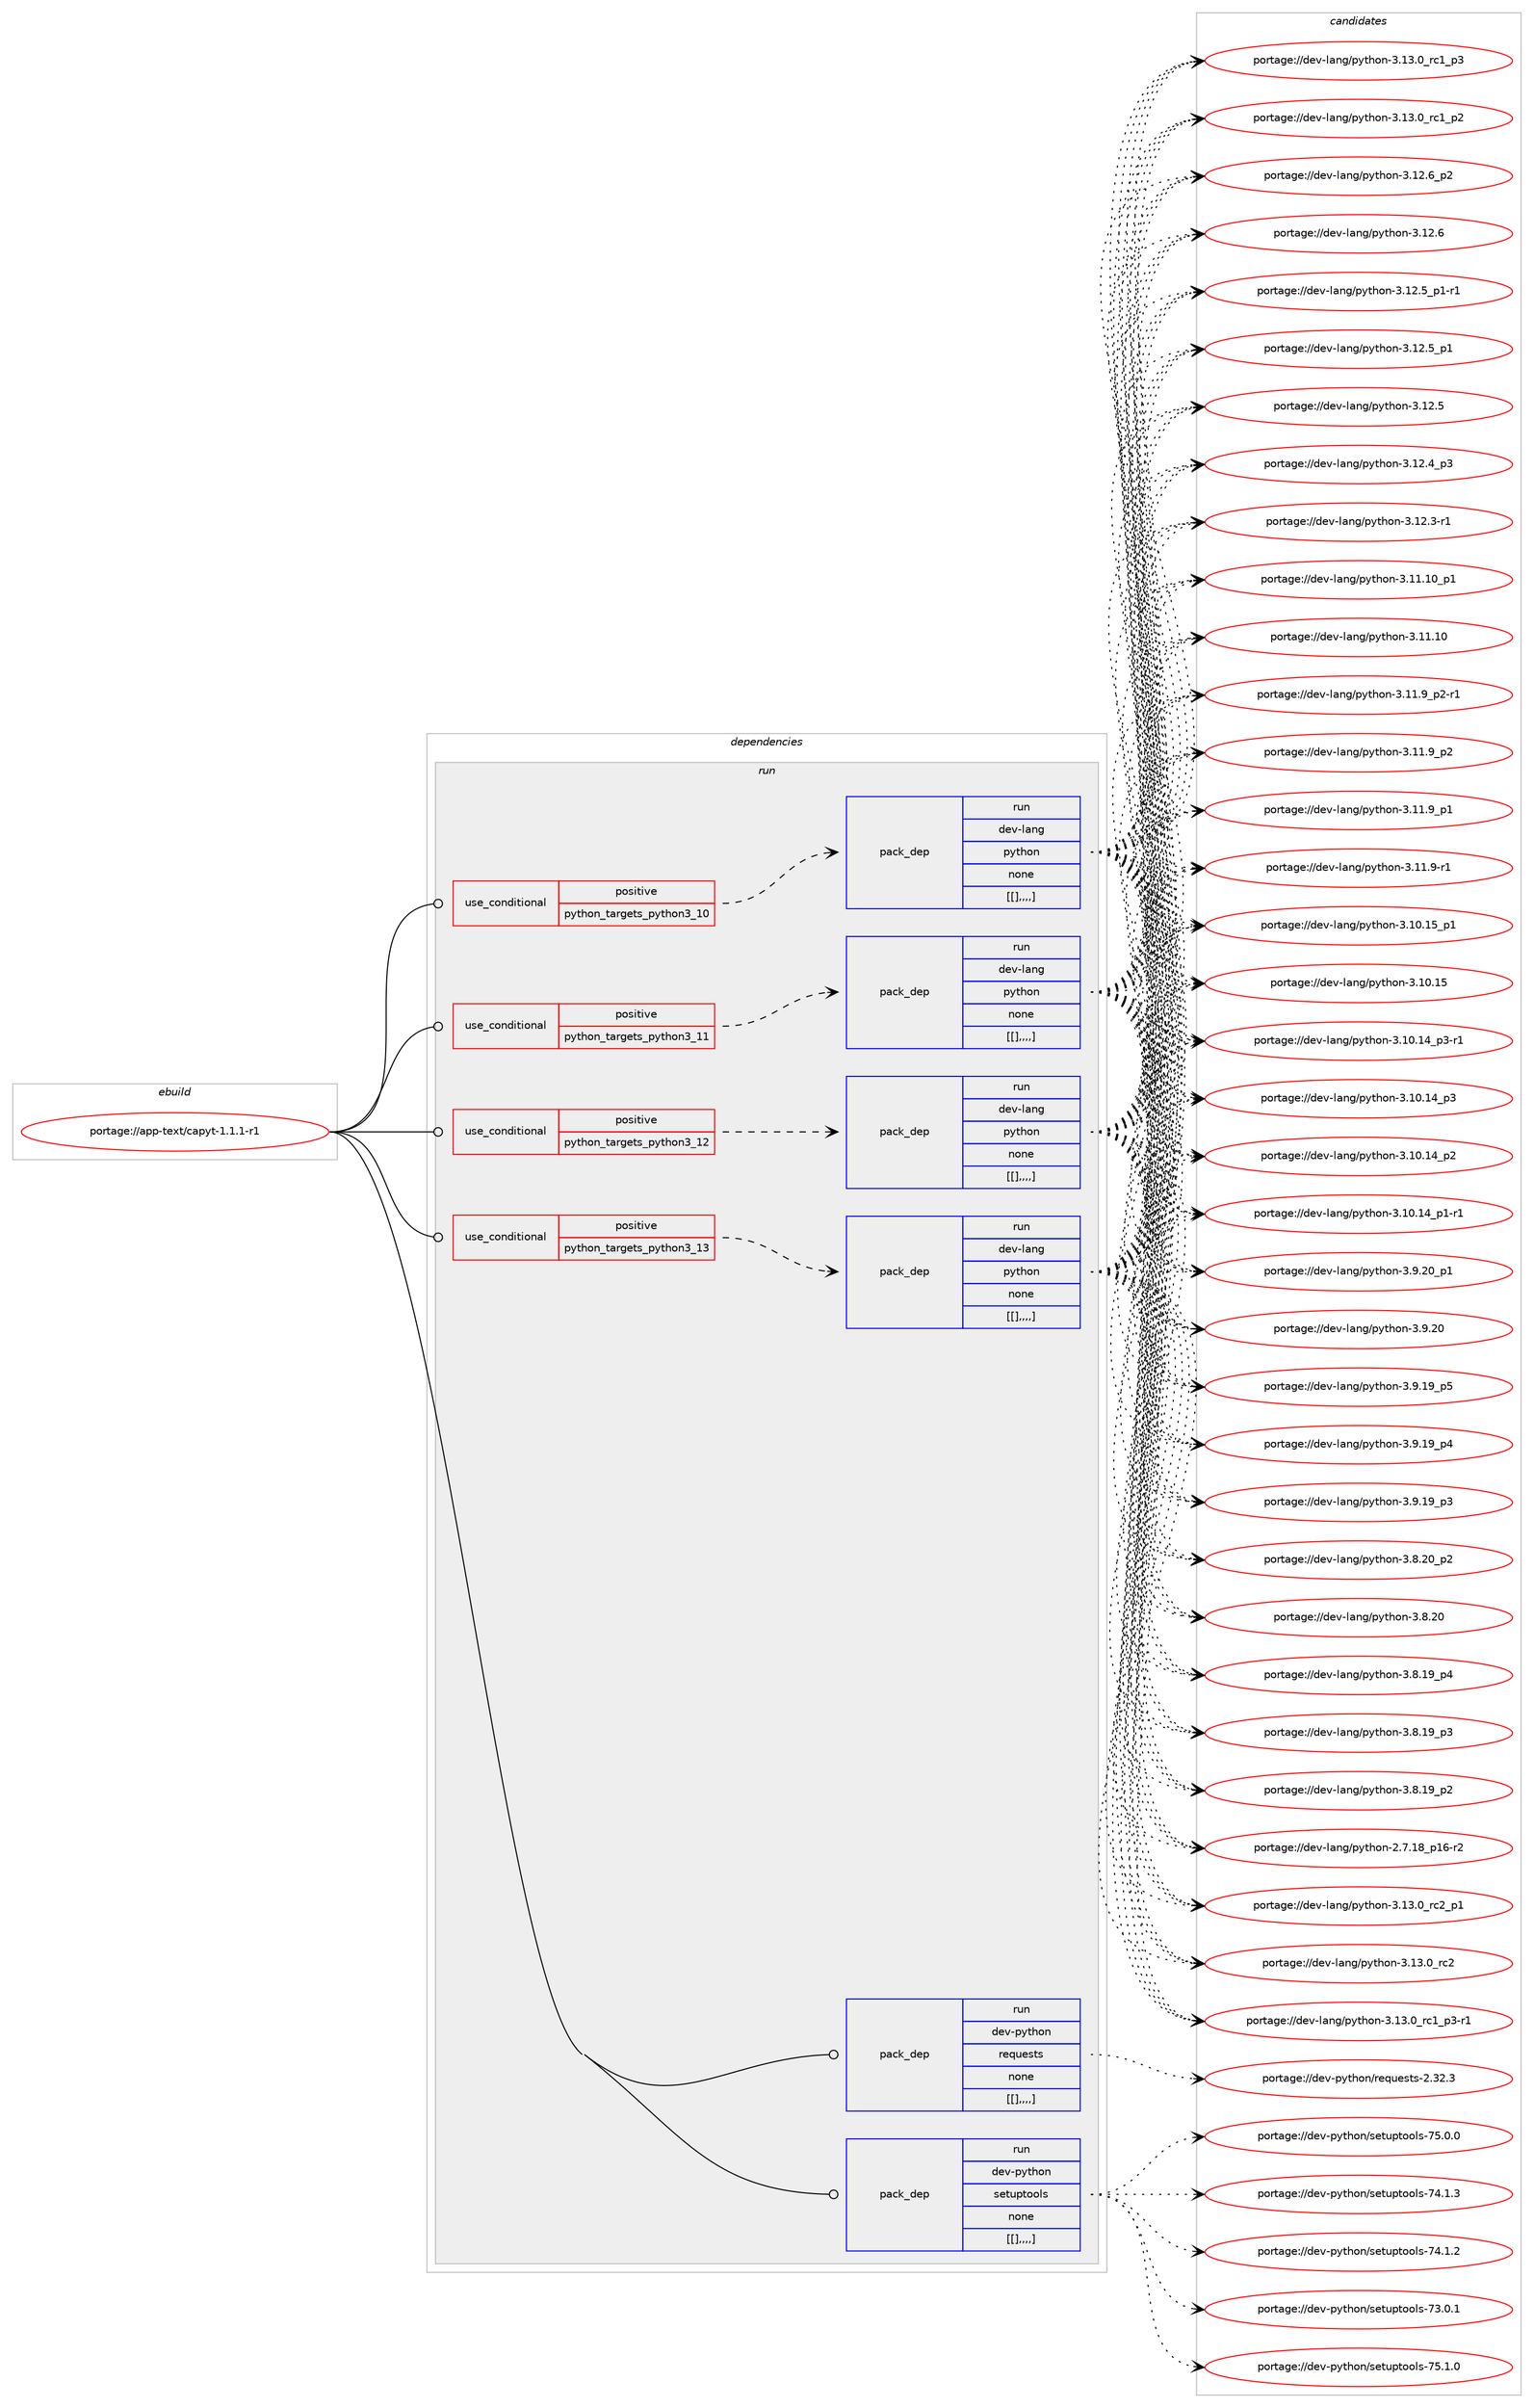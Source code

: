 digraph prolog {

# *************
# Graph options
# *************

newrank=true;
concentrate=true;
compound=true;
graph [rankdir=LR,fontname=Helvetica,fontsize=10,ranksep=1.5];#, ranksep=2.5, nodesep=0.2];
edge  [arrowhead=vee];
node  [fontname=Helvetica,fontsize=10];

# **********
# The ebuild
# **********

subgraph cluster_leftcol {
color=gray;
label=<<i>ebuild</i>>;
id [label="portage://app-text/capyt-1.1.1-r1", color=red, width=4, href="../app-text/capyt-1.1.1-r1.svg"];
}

# ****************
# The dependencies
# ****************

subgraph cluster_midcol {
color=gray;
label=<<i>dependencies</i>>;
subgraph cluster_compile {
fillcolor="#eeeeee";
style=filled;
label=<<i>compile</i>>;
}
subgraph cluster_compileandrun {
fillcolor="#eeeeee";
style=filled;
label=<<i>compile and run</i>>;
}
subgraph cluster_run {
fillcolor="#eeeeee";
style=filled;
label=<<i>run</i>>;
subgraph cond15060 {
dependency53798 [label=<<TABLE BORDER="0" CELLBORDER="1" CELLSPACING="0" CELLPADDING="4"><TR><TD ROWSPAN="3" CELLPADDING="10">use_conditional</TD></TR><TR><TD>positive</TD></TR><TR><TD>python_targets_python3_10</TD></TR></TABLE>>, shape=none, color=red];
subgraph pack38254 {
dependency53799 [label=<<TABLE BORDER="0" CELLBORDER="1" CELLSPACING="0" CELLPADDING="4" WIDTH="220"><TR><TD ROWSPAN="6" CELLPADDING="30">pack_dep</TD></TR><TR><TD WIDTH="110">run</TD></TR><TR><TD>dev-lang</TD></TR><TR><TD>python</TD></TR><TR><TD>none</TD></TR><TR><TD>[[],,,,]</TD></TR></TABLE>>, shape=none, color=blue];
}
dependency53798:e -> dependency53799:w [weight=20,style="dashed",arrowhead="vee"];
}
id:e -> dependency53798:w [weight=20,style="solid",arrowhead="odot"];
subgraph cond15061 {
dependency53800 [label=<<TABLE BORDER="0" CELLBORDER="1" CELLSPACING="0" CELLPADDING="4"><TR><TD ROWSPAN="3" CELLPADDING="10">use_conditional</TD></TR><TR><TD>positive</TD></TR><TR><TD>python_targets_python3_11</TD></TR></TABLE>>, shape=none, color=red];
subgraph pack38255 {
dependency53801 [label=<<TABLE BORDER="0" CELLBORDER="1" CELLSPACING="0" CELLPADDING="4" WIDTH="220"><TR><TD ROWSPAN="6" CELLPADDING="30">pack_dep</TD></TR><TR><TD WIDTH="110">run</TD></TR><TR><TD>dev-lang</TD></TR><TR><TD>python</TD></TR><TR><TD>none</TD></TR><TR><TD>[[],,,,]</TD></TR></TABLE>>, shape=none, color=blue];
}
dependency53800:e -> dependency53801:w [weight=20,style="dashed",arrowhead="vee"];
}
id:e -> dependency53800:w [weight=20,style="solid",arrowhead="odot"];
subgraph cond15062 {
dependency53802 [label=<<TABLE BORDER="0" CELLBORDER="1" CELLSPACING="0" CELLPADDING="4"><TR><TD ROWSPAN="3" CELLPADDING="10">use_conditional</TD></TR><TR><TD>positive</TD></TR><TR><TD>python_targets_python3_12</TD></TR></TABLE>>, shape=none, color=red];
subgraph pack38256 {
dependency53803 [label=<<TABLE BORDER="0" CELLBORDER="1" CELLSPACING="0" CELLPADDING="4" WIDTH="220"><TR><TD ROWSPAN="6" CELLPADDING="30">pack_dep</TD></TR><TR><TD WIDTH="110">run</TD></TR><TR><TD>dev-lang</TD></TR><TR><TD>python</TD></TR><TR><TD>none</TD></TR><TR><TD>[[],,,,]</TD></TR></TABLE>>, shape=none, color=blue];
}
dependency53802:e -> dependency53803:w [weight=20,style="dashed",arrowhead="vee"];
}
id:e -> dependency53802:w [weight=20,style="solid",arrowhead="odot"];
subgraph cond15063 {
dependency53804 [label=<<TABLE BORDER="0" CELLBORDER="1" CELLSPACING="0" CELLPADDING="4"><TR><TD ROWSPAN="3" CELLPADDING="10">use_conditional</TD></TR><TR><TD>positive</TD></TR><TR><TD>python_targets_python3_13</TD></TR></TABLE>>, shape=none, color=red];
subgraph pack38257 {
dependency53805 [label=<<TABLE BORDER="0" CELLBORDER="1" CELLSPACING="0" CELLPADDING="4" WIDTH="220"><TR><TD ROWSPAN="6" CELLPADDING="30">pack_dep</TD></TR><TR><TD WIDTH="110">run</TD></TR><TR><TD>dev-lang</TD></TR><TR><TD>python</TD></TR><TR><TD>none</TD></TR><TR><TD>[[],,,,]</TD></TR></TABLE>>, shape=none, color=blue];
}
dependency53804:e -> dependency53805:w [weight=20,style="dashed",arrowhead="vee"];
}
id:e -> dependency53804:w [weight=20,style="solid",arrowhead="odot"];
subgraph pack38258 {
dependency53806 [label=<<TABLE BORDER="0" CELLBORDER="1" CELLSPACING="0" CELLPADDING="4" WIDTH="220"><TR><TD ROWSPAN="6" CELLPADDING="30">pack_dep</TD></TR><TR><TD WIDTH="110">run</TD></TR><TR><TD>dev-python</TD></TR><TR><TD>requests</TD></TR><TR><TD>none</TD></TR><TR><TD>[[],,,,]</TD></TR></TABLE>>, shape=none, color=blue];
}
id:e -> dependency53806:w [weight=20,style="solid",arrowhead="odot"];
subgraph pack38259 {
dependency53807 [label=<<TABLE BORDER="0" CELLBORDER="1" CELLSPACING="0" CELLPADDING="4" WIDTH="220"><TR><TD ROWSPAN="6" CELLPADDING="30">pack_dep</TD></TR><TR><TD WIDTH="110">run</TD></TR><TR><TD>dev-python</TD></TR><TR><TD>setuptools</TD></TR><TR><TD>none</TD></TR><TR><TD>[[],,,,]</TD></TR></TABLE>>, shape=none, color=blue];
}
id:e -> dependency53807:w [weight=20,style="solid",arrowhead="odot"];
}
}

# **************
# The candidates
# **************

subgraph cluster_choices {
rank=same;
color=gray;
label=<<i>candidates</i>>;

subgraph choice38254 {
color=black;
nodesep=1;
choice100101118451089711010347112121116104111110455146495146489511499509511249 [label="portage://dev-lang/python-3.13.0_rc2_p1", color=red, width=4,href="../dev-lang/python-3.13.0_rc2_p1.svg"];
choice10010111845108971101034711212111610411111045514649514648951149950 [label="portage://dev-lang/python-3.13.0_rc2", color=red, width=4,href="../dev-lang/python-3.13.0_rc2.svg"];
choice1001011184510897110103471121211161041111104551464951464895114994995112514511449 [label="portage://dev-lang/python-3.13.0_rc1_p3-r1", color=red, width=4,href="../dev-lang/python-3.13.0_rc1_p3-r1.svg"];
choice100101118451089711010347112121116104111110455146495146489511499499511251 [label="portage://dev-lang/python-3.13.0_rc1_p3", color=red, width=4,href="../dev-lang/python-3.13.0_rc1_p3.svg"];
choice100101118451089711010347112121116104111110455146495146489511499499511250 [label="portage://dev-lang/python-3.13.0_rc1_p2", color=red, width=4,href="../dev-lang/python-3.13.0_rc1_p2.svg"];
choice100101118451089711010347112121116104111110455146495046549511250 [label="portage://dev-lang/python-3.12.6_p2", color=red, width=4,href="../dev-lang/python-3.12.6_p2.svg"];
choice10010111845108971101034711212111610411111045514649504654 [label="portage://dev-lang/python-3.12.6", color=red, width=4,href="../dev-lang/python-3.12.6.svg"];
choice1001011184510897110103471121211161041111104551464950465395112494511449 [label="portage://dev-lang/python-3.12.5_p1-r1", color=red, width=4,href="../dev-lang/python-3.12.5_p1-r1.svg"];
choice100101118451089711010347112121116104111110455146495046539511249 [label="portage://dev-lang/python-3.12.5_p1", color=red, width=4,href="../dev-lang/python-3.12.5_p1.svg"];
choice10010111845108971101034711212111610411111045514649504653 [label="portage://dev-lang/python-3.12.5", color=red, width=4,href="../dev-lang/python-3.12.5.svg"];
choice100101118451089711010347112121116104111110455146495046529511251 [label="portage://dev-lang/python-3.12.4_p3", color=red, width=4,href="../dev-lang/python-3.12.4_p3.svg"];
choice100101118451089711010347112121116104111110455146495046514511449 [label="portage://dev-lang/python-3.12.3-r1", color=red, width=4,href="../dev-lang/python-3.12.3-r1.svg"];
choice10010111845108971101034711212111610411111045514649494649489511249 [label="portage://dev-lang/python-3.11.10_p1", color=red, width=4,href="../dev-lang/python-3.11.10_p1.svg"];
choice1001011184510897110103471121211161041111104551464949464948 [label="portage://dev-lang/python-3.11.10", color=red, width=4,href="../dev-lang/python-3.11.10.svg"];
choice1001011184510897110103471121211161041111104551464949465795112504511449 [label="portage://dev-lang/python-3.11.9_p2-r1", color=red, width=4,href="../dev-lang/python-3.11.9_p2-r1.svg"];
choice100101118451089711010347112121116104111110455146494946579511250 [label="portage://dev-lang/python-3.11.9_p2", color=red, width=4,href="../dev-lang/python-3.11.9_p2.svg"];
choice100101118451089711010347112121116104111110455146494946579511249 [label="portage://dev-lang/python-3.11.9_p1", color=red, width=4,href="../dev-lang/python-3.11.9_p1.svg"];
choice100101118451089711010347112121116104111110455146494946574511449 [label="portage://dev-lang/python-3.11.9-r1", color=red, width=4,href="../dev-lang/python-3.11.9-r1.svg"];
choice10010111845108971101034711212111610411111045514649484649539511249 [label="portage://dev-lang/python-3.10.15_p1", color=red, width=4,href="../dev-lang/python-3.10.15_p1.svg"];
choice1001011184510897110103471121211161041111104551464948464953 [label="portage://dev-lang/python-3.10.15", color=red, width=4,href="../dev-lang/python-3.10.15.svg"];
choice100101118451089711010347112121116104111110455146494846495295112514511449 [label="portage://dev-lang/python-3.10.14_p3-r1", color=red, width=4,href="../dev-lang/python-3.10.14_p3-r1.svg"];
choice10010111845108971101034711212111610411111045514649484649529511251 [label="portage://dev-lang/python-3.10.14_p3", color=red, width=4,href="../dev-lang/python-3.10.14_p3.svg"];
choice10010111845108971101034711212111610411111045514649484649529511250 [label="portage://dev-lang/python-3.10.14_p2", color=red, width=4,href="../dev-lang/python-3.10.14_p2.svg"];
choice100101118451089711010347112121116104111110455146494846495295112494511449 [label="portage://dev-lang/python-3.10.14_p1-r1", color=red, width=4,href="../dev-lang/python-3.10.14_p1-r1.svg"];
choice100101118451089711010347112121116104111110455146574650489511249 [label="portage://dev-lang/python-3.9.20_p1", color=red, width=4,href="../dev-lang/python-3.9.20_p1.svg"];
choice10010111845108971101034711212111610411111045514657465048 [label="portage://dev-lang/python-3.9.20", color=red, width=4,href="../dev-lang/python-3.9.20.svg"];
choice100101118451089711010347112121116104111110455146574649579511253 [label="portage://dev-lang/python-3.9.19_p5", color=red, width=4,href="../dev-lang/python-3.9.19_p5.svg"];
choice100101118451089711010347112121116104111110455146574649579511252 [label="portage://dev-lang/python-3.9.19_p4", color=red, width=4,href="../dev-lang/python-3.9.19_p4.svg"];
choice100101118451089711010347112121116104111110455146574649579511251 [label="portage://dev-lang/python-3.9.19_p3", color=red, width=4,href="../dev-lang/python-3.9.19_p3.svg"];
choice100101118451089711010347112121116104111110455146564650489511250 [label="portage://dev-lang/python-3.8.20_p2", color=red, width=4,href="../dev-lang/python-3.8.20_p2.svg"];
choice10010111845108971101034711212111610411111045514656465048 [label="portage://dev-lang/python-3.8.20", color=red, width=4,href="../dev-lang/python-3.8.20.svg"];
choice100101118451089711010347112121116104111110455146564649579511252 [label="portage://dev-lang/python-3.8.19_p4", color=red, width=4,href="../dev-lang/python-3.8.19_p4.svg"];
choice100101118451089711010347112121116104111110455146564649579511251 [label="portage://dev-lang/python-3.8.19_p3", color=red, width=4,href="../dev-lang/python-3.8.19_p3.svg"];
choice100101118451089711010347112121116104111110455146564649579511250 [label="portage://dev-lang/python-3.8.19_p2", color=red, width=4,href="../dev-lang/python-3.8.19_p2.svg"];
choice100101118451089711010347112121116104111110455046554649569511249544511450 [label="portage://dev-lang/python-2.7.18_p16-r2", color=red, width=4,href="../dev-lang/python-2.7.18_p16-r2.svg"];
dependency53799:e -> choice100101118451089711010347112121116104111110455146495146489511499509511249:w [style=dotted,weight="100"];
dependency53799:e -> choice10010111845108971101034711212111610411111045514649514648951149950:w [style=dotted,weight="100"];
dependency53799:e -> choice1001011184510897110103471121211161041111104551464951464895114994995112514511449:w [style=dotted,weight="100"];
dependency53799:e -> choice100101118451089711010347112121116104111110455146495146489511499499511251:w [style=dotted,weight="100"];
dependency53799:e -> choice100101118451089711010347112121116104111110455146495146489511499499511250:w [style=dotted,weight="100"];
dependency53799:e -> choice100101118451089711010347112121116104111110455146495046549511250:w [style=dotted,weight="100"];
dependency53799:e -> choice10010111845108971101034711212111610411111045514649504654:w [style=dotted,weight="100"];
dependency53799:e -> choice1001011184510897110103471121211161041111104551464950465395112494511449:w [style=dotted,weight="100"];
dependency53799:e -> choice100101118451089711010347112121116104111110455146495046539511249:w [style=dotted,weight="100"];
dependency53799:e -> choice10010111845108971101034711212111610411111045514649504653:w [style=dotted,weight="100"];
dependency53799:e -> choice100101118451089711010347112121116104111110455146495046529511251:w [style=dotted,weight="100"];
dependency53799:e -> choice100101118451089711010347112121116104111110455146495046514511449:w [style=dotted,weight="100"];
dependency53799:e -> choice10010111845108971101034711212111610411111045514649494649489511249:w [style=dotted,weight="100"];
dependency53799:e -> choice1001011184510897110103471121211161041111104551464949464948:w [style=dotted,weight="100"];
dependency53799:e -> choice1001011184510897110103471121211161041111104551464949465795112504511449:w [style=dotted,weight="100"];
dependency53799:e -> choice100101118451089711010347112121116104111110455146494946579511250:w [style=dotted,weight="100"];
dependency53799:e -> choice100101118451089711010347112121116104111110455146494946579511249:w [style=dotted,weight="100"];
dependency53799:e -> choice100101118451089711010347112121116104111110455146494946574511449:w [style=dotted,weight="100"];
dependency53799:e -> choice10010111845108971101034711212111610411111045514649484649539511249:w [style=dotted,weight="100"];
dependency53799:e -> choice1001011184510897110103471121211161041111104551464948464953:w [style=dotted,weight="100"];
dependency53799:e -> choice100101118451089711010347112121116104111110455146494846495295112514511449:w [style=dotted,weight="100"];
dependency53799:e -> choice10010111845108971101034711212111610411111045514649484649529511251:w [style=dotted,weight="100"];
dependency53799:e -> choice10010111845108971101034711212111610411111045514649484649529511250:w [style=dotted,weight="100"];
dependency53799:e -> choice100101118451089711010347112121116104111110455146494846495295112494511449:w [style=dotted,weight="100"];
dependency53799:e -> choice100101118451089711010347112121116104111110455146574650489511249:w [style=dotted,weight="100"];
dependency53799:e -> choice10010111845108971101034711212111610411111045514657465048:w [style=dotted,weight="100"];
dependency53799:e -> choice100101118451089711010347112121116104111110455146574649579511253:w [style=dotted,weight="100"];
dependency53799:e -> choice100101118451089711010347112121116104111110455146574649579511252:w [style=dotted,weight="100"];
dependency53799:e -> choice100101118451089711010347112121116104111110455146574649579511251:w [style=dotted,weight="100"];
dependency53799:e -> choice100101118451089711010347112121116104111110455146564650489511250:w [style=dotted,weight="100"];
dependency53799:e -> choice10010111845108971101034711212111610411111045514656465048:w [style=dotted,weight="100"];
dependency53799:e -> choice100101118451089711010347112121116104111110455146564649579511252:w [style=dotted,weight="100"];
dependency53799:e -> choice100101118451089711010347112121116104111110455146564649579511251:w [style=dotted,weight="100"];
dependency53799:e -> choice100101118451089711010347112121116104111110455146564649579511250:w [style=dotted,weight="100"];
dependency53799:e -> choice100101118451089711010347112121116104111110455046554649569511249544511450:w [style=dotted,weight="100"];
}
subgraph choice38255 {
color=black;
nodesep=1;
choice100101118451089711010347112121116104111110455146495146489511499509511249 [label="portage://dev-lang/python-3.13.0_rc2_p1", color=red, width=4,href="../dev-lang/python-3.13.0_rc2_p1.svg"];
choice10010111845108971101034711212111610411111045514649514648951149950 [label="portage://dev-lang/python-3.13.0_rc2", color=red, width=4,href="../dev-lang/python-3.13.0_rc2.svg"];
choice1001011184510897110103471121211161041111104551464951464895114994995112514511449 [label="portage://dev-lang/python-3.13.0_rc1_p3-r1", color=red, width=4,href="../dev-lang/python-3.13.0_rc1_p3-r1.svg"];
choice100101118451089711010347112121116104111110455146495146489511499499511251 [label="portage://dev-lang/python-3.13.0_rc1_p3", color=red, width=4,href="../dev-lang/python-3.13.0_rc1_p3.svg"];
choice100101118451089711010347112121116104111110455146495146489511499499511250 [label="portage://dev-lang/python-3.13.0_rc1_p2", color=red, width=4,href="../dev-lang/python-3.13.0_rc1_p2.svg"];
choice100101118451089711010347112121116104111110455146495046549511250 [label="portage://dev-lang/python-3.12.6_p2", color=red, width=4,href="../dev-lang/python-3.12.6_p2.svg"];
choice10010111845108971101034711212111610411111045514649504654 [label="portage://dev-lang/python-3.12.6", color=red, width=4,href="../dev-lang/python-3.12.6.svg"];
choice1001011184510897110103471121211161041111104551464950465395112494511449 [label="portage://dev-lang/python-3.12.5_p1-r1", color=red, width=4,href="../dev-lang/python-3.12.5_p1-r1.svg"];
choice100101118451089711010347112121116104111110455146495046539511249 [label="portage://dev-lang/python-3.12.5_p1", color=red, width=4,href="../dev-lang/python-3.12.5_p1.svg"];
choice10010111845108971101034711212111610411111045514649504653 [label="portage://dev-lang/python-3.12.5", color=red, width=4,href="../dev-lang/python-3.12.5.svg"];
choice100101118451089711010347112121116104111110455146495046529511251 [label="portage://dev-lang/python-3.12.4_p3", color=red, width=4,href="../dev-lang/python-3.12.4_p3.svg"];
choice100101118451089711010347112121116104111110455146495046514511449 [label="portage://dev-lang/python-3.12.3-r1", color=red, width=4,href="../dev-lang/python-3.12.3-r1.svg"];
choice10010111845108971101034711212111610411111045514649494649489511249 [label="portage://dev-lang/python-3.11.10_p1", color=red, width=4,href="../dev-lang/python-3.11.10_p1.svg"];
choice1001011184510897110103471121211161041111104551464949464948 [label="portage://dev-lang/python-3.11.10", color=red, width=4,href="../dev-lang/python-3.11.10.svg"];
choice1001011184510897110103471121211161041111104551464949465795112504511449 [label="portage://dev-lang/python-3.11.9_p2-r1", color=red, width=4,href="../dev-lang/python-3.11.9_p2-r1.svg"];
choice100101118451089711010347112121116104111110455146494946579511250 [label="portage://dev-lang/python-3.11.9_p2", color=red, width=4,href="../dev-lang/python-3.11.9_p2.svg"];
choice100101118451089711010347112121116104111110455146494946579511249 [label="portage://dev-lang/python-3.11.9_p1", color=red, width=4,href="../dev-lang/python-3.11.9_p1.svg"];
choice100101118451089711010347112121116104111110455146494946574511449 [label="portage://dev-lang/python-3.11.9-r1", color=red, width=4,href="../dev-lang/python-3.11.9-r1.svg"];
choice10010111845108971101034711212111610411111045514649484649539511249 [label="portage://dev-lang/python-3.10.15_p1", color=red, width=4,href="../dev-lang/python-3.10.15_p1.svg"];
choice1001011184510897110103471121211161041111104551464948464953 [label="portage://dev-lang/python-3.10.15", color=red, width=4,href="../dev-lang/python-3.10.15.svg"];
choice100101118451089711010347112121116104111110455146494846495295112514511449 [label="portage://dev-lang/python-3.10.14_p3-r1", color=red, width=4,href="../dev-lang/python-3.10.14_p3-r1.svg"];
choice10010111845108971101034711212111610411111045514649484649529511251 [label="portage://dev-lang/python-3.10.14_p3", color=red, width=4,href="../dev-lang/python-3.10.14_p3.svg"];
choice10010111845108971101034711212111610411111045514649484649529511250 [label="portage://dev-lang/python-3.10.14_p2", color=red, width=4,href="../dev-lang/python-3.10.14_p2.svg"];
choice100101118451089711010347112121116104111110455146494846495295112494511449 [label="portage://dev-lang/python-3.10.14_p1-r1", color=red, width=4,href="../dev-lang/python-3.10.14_p1-r1.svg"];
choice100101118451089711010347112121116104111110455146574650489511249 [label="portage://dev-lang/python-3.9.20_p1", color=red, width=4,href="../dev-lang/python-3.9.20_p1.svg"];
choice10010111845108971101034711212111610411111045514657465048 [label="portage://dev-lang/python-3.9.20", color=red, width=4,href="../dev-lang/python-3.9.20.svg"];
choice100101118451089711010347112121116104111110455146574649579511253 [label="portage://dev-lang/python-3.9.19_p5", color=red, width=4,href="../dev-lang/python-3.9.19_p5.svg"];
choice100101118451089711010347112121116104111110455146574649579511252 [label="portage://dev-lang/python-3.9.19_p4", color=red, width=4,href="../dev-lang/python-3.9.19_p4.svg"];
choice100101118451089711010347112121116104111110455146574649579511251 [label="portage://dev-lang/python-3.9.19_p3", color=red, width=4,href="../dev-lang/python-3.9.19_p3.svg"];
choice100101118451089711010347112121116104111110455146564650489511250 [label="portage://dev-lang/python-3.8.20_p2", color=red, width=4,href="../dev-lang/python-3.8.20_p2.svg"];
choice10010111845108971101034711212111610411111045514656465048 [label="portage://dev-lang/python-3.8.20", color=red, width=4,href="../dev-lang/python-3.8.20.svg"];
choice100101118451089711010347112121116104111110455146564649579511252 [label="portage://dev-lang/python-3.8.19_p4", color=red, width=4,href="../dev-lang/python-3.8.19_p4.svg"];
choice100101118451089711010347112121116104111110455146564649579511251 [label="portage://dev-lang/python-3.8.19_p3", color=red, width=4,href="../dev-lang/python-3.8.19_p3.svg"];
choice100101118451089711010347112121116104111110455146564649579511250 [label="portage://dev-lang/python-3.8.19_p2", color=red, width=4,href="../dev-lang/python-3.8.19_p2.svg"];
choice100101118451089711010347112121116104111110455046554649569511249544511450 [label="portage://dev-lang/python-2.7.18_p16-r2", color=red, width=4,href="../dev-lang/python-2.7.18_p16-r2.svg"];
dependency53801:e -> choice100101118451089711010347112121116104111110455146495146489511499509511249:w [style=dotted,weight="100"];
dependency53801:e -> choice10010111845108971101034711212111610411111045514649514648951149950:w [style=dotted,weight="100"];
dependency53801:e -> choice1001011184510897110103471121211161041111104551464951464895114994995112514511449:w [style=dotted,weight="100"];
dependency53801:e -> choice100101118451089711010347112121116104111110455146495146489511499499511251:w [style=dotted,weight="100"];
dependency53801:e -> choice100101118451089711010347112121116104111110455146495146489511499499511250:w [style=dotted,weight="100"];
dependency53801:e -> choice100101118451089711010347112121116104111110455146495046549511250:w [style=dotted,weight="100"];
dependency53801:e -> choice10010111845108971101034711212111610411111045514649504654:w [style=dotted,weight="100"];
dependency53801:e -> choice1001011184510897110103471121211161041111104551464950465395112494511449:w [style=dotted,weight="100"];
dependency53801:e -> choice100101118451089711010347112121116104111110455146495046539511249:w [style=dotted,weight="100"];
dependency53801:e -> choice10010111845108971101034711212111610411111045514649504653:w [style=dotted,weight="100"];
dependency53801:e -> choice100101118451089711010347112121116104111110455146495046529511251:w [style=dotted,weight="100"];
dependency53801:e -> choice100101118451089711010347112121116104111110455146495046514511449:w [style=dotted,weight="100"];
dependency53801:e -> choice10010111845108971101034711212111610411111045514649494649489511249:w [style=dotted,weight="100"];
dependency53801:e -> choice1001011184510897110103471121211161041111104551464949464948:w [style=dotted,weight="100"];
dependency53801:e -> choice1001011184510897110103471121211161041111104551464949465795112504511449:w [style=dotted,weight="100"];
dependency53801:e -> choice100101118451089711010347112121116104111110455146494946579511250:w [style=dotted,weight="100"];
dependency53801:e -> choice100101118451089711010347112121116104111110455146494946579511249:w [style=dotted,weight="100"];
dependency53801:e -> choice100101118451089711010347112121116104111110455146494946574511449:w [style=dotted,weight="100"];
dependency53801:e -> choice10010111845108971101034711212111610411111045514649484649539511249:w [style=dotted,weight="100"];
dependency53801:e -> choice1001011184510897110103471121211161041111104551464948464953:w [style=dotted,weight="100"];
dependency53801:e -> choice100101118451089711010347112121116104111110455146494846495295112514511449:w [style=dotted,weight="100"];
dependency53801:e -> choice10010111845108971101034711212111610411111045514649484649529511251:w [style=dotted,weight="100"];
dependency53801:e -> choice10010111845108971101034711212111610411111045514649484649529511250:w [style=dotted,weight="100"];
dependency53801:e -> choice100101118451089711010347112121116104111110455146494846495295112494511449:w [style=dotted,weight="100"];
dependency53801:e -> choice100101118451089711010347112121116104111110455146574650489511249:w [style=dotted,weight="100"];
dependency53801:e -> choice10010111845108971101034711212111610411111045514657465048:w [style=dotted,weight="100"];
dependency53801:e -> choice100101118451089711010347112121116104111110455146574649579511253:w [style=dotted,weight="100"];
dependency53801:e -> choice100101118451089711010347112121116104111110455146574649579511252:w [style=dotted,weight="100"];
dependency53801:e -> choice100101118451089711010347112121116104111110455146574649579511251:w [style=dotted,weight="100"];
dependency53801:e -> choice100101118451089711010347112121116104111110455146564650489511250:w [style=dotted,weight="100"];
dependency53801:e -> choice10010111845108971101034711212111610411111045514656465048:w [style=dotted,weight="100"];
dependency53801:e -> choice100101118451089711010347112121116104111110455146564649579511252:w [style=dotted,weight="100"];
dependency53801:e -> choice100101118451089711010347112121116104111110455146564649579511251:w [style=dotted,weight="100"];
dependency53801:e -> choice100101118451089711010347112121116104111110455146564649579511250:w [style=dotted,weight="100"];
dependency53801:e -> choice100101118451089711010347112121116104111110455046554649569511249544511450:w [style=dotted,weight="100"];
}
subgraph choice38256 {
color=black;
nodesep=1;
choice100101118451089711010347112121116104111110455146495146489511499509511249 [label="portage://dev-lang/python-3.13.0_rc2_p1", color=red, width=4,href="../dev-lang/python-3.13.0_rc2_p1.svg"];
choice10010111845108971101034711212111610411111045514649514648951149950 [label="portage://dev-lang/python-3.13.0_rc2", color=red, width=4,href="../dev-lang/python-3.13.0_rc2.svg"];
choice1001011184510897110103471121211161041111104551464951464895114994995112514511449 [label="portage://dev-lang/python-3.13.0_rc1_p3-r1", color=red, width=4,href="../dev-lang/python-3.13.0_rc1_p3-r1.svg"];
choice100101118451089711010347112121116104111110455146495146489511499499511251 [label="portage://dev-lang/python-3.13.0_rc1_p3", color=red, width=4,href="../dev-lang/python-3.13.0_rc1_p3.svg"];
choice100101118451089711010347112121116104111110455146495146489511499499511250 [label="portage://dev-lang/python-3.13.0_rc1_p2", color=red, width=4,href="../dev-lang/python-3.13.0_rc1_p2.svg"];
choice100101118451089711010347112121116104111110455146495046549511250 [label="portage://dev-lang/python-3.12.6_p2", color=red, width=4,href="../dev-lang/python-3.12.6_p2.svg"];
choice10010111845108971101034711212111610411111045514649504654 [label="portage://dev-lang/python-3.12.6", color=red, width=4,href="../dev-lang/python-3.12.6.svg"];
choice1001011184510897110103471121211161041111104551464950465395112494511449 [label="portage://dev-lang/python-3.12.5_p1-r1", color=red, width=4,href="../dev-lang/python-3.12.5_p1-r1.svg"];
choice100101118451089711010347112121116104111110455146495046539511249 [label="portage://dev-lang/python-3.12.5_p1", color=red, width=4,href="../dev-lang/python-3.12.5_p1.svg"];
choice10010111845108971101034711212111610411111045514649504653 [label="portage://dev-lang/python-3.12.5", color=red, width=4,href="../dev-lang/python-3.12.5.svg"];
choice100101118451089711010347112121116104111110455146495046529511251 [label="portage://dev-lang/python-3.12.4_p3", color=red, width=4,href="../dev-lang/python-3.12.4_p3.svg"];
choice100101118451089711010347112121116104111110455146495046514511449 [label="portage://dev-lang/python-3.12.3-r1", color=red, width=4,href="../dev-lang/python-3.12.3-r1.svg"];
choice10010111845108971101034711212111610411111045514649494649489511249 [label="portage://dev-lang/python-3.11.10_p1", color=red, width=4,href="../dev-lang/python-3.11.10_p1.svg"];
choice1001011184510897110103471121211161041111104551464949464948 [label="portage://dev-lang/python-3.11.10", color=red, width=4,href="../dev-lang/python-3.11.10.svg"];
choice1001011184510897110103471121211161041111104551464949465795112504511449 [label="portage://dev-lang/python-3.11.9_p2-r1", color=red, width=4,href="../dev-lang/python-3.11.9_p2-r1.svg"];
choice100101118451089711010347112121116104111110455146494946579511250 [label="portage://dev-lang/python-3.11.9_p2", color=red, width=4,href="../dev-lang/python-3.11.9_p2.svg"];
choice100101118451089711010347112121116104111110455146494946579511249 [label="portage://dev-lang/python-3.11.9_p1", color=red, width=4,href="../dev-lang/python-3.11.9_p1.svg"];
choice100101118451089711010347112121116104111110455146494946574511449 [label="portage://dev-lang/python-3.11.9-r1", color=red, width=4,href="../dev-lang/python-3.11.9-r1.svg"];
choice10010111845108971101034711212111610411111045514649484649539511249 [label="portage://dev-lang/python-3.10.15_p1", color=red, width=4,href="../dev-lang/python-3.10.15_p1.svg"];
choice1001011184510897110103471121211161041111104551464948464953 [label="portage://dev-lang/python-3.10.15", color=red, width=4,href="../dev-lang/python-3.10.15.svg"];
choice100101118451089711010347112121116104111110455146494846495295112514511449 [label="portage://dev-lang/python-3.10.14_p3-r1", color=red, width=4,href="../dev-lang/python-3.10.14_p3-r1.svg"];
choice10010111845108971101034711212111610411111045514649484649529511251 [label="portage://dev-lang/python-3.10.14_p3", color=red, width=4,href="../dev-lang/python-3.10.14_p3.svg"];
choice10010111845108971101034711212111610411111045514649484649529511250 [label="portage://dev-lang/python-3.10.14_p2", color=red, width=4,href="../dev-lang/python-3.10.14_p2.svg"];
choice100101118451089711010347112121116104111110455146494846495295112494511449 [label="portage://dev-lang/python-3.10.14_p1-r1", color=red, width=4,href="../dev-lang/python-3.10.14_p1-r1.svg"];
choice100101118451089711010347112121116104111110455146574650489511249 [label="portage://dev-lang/python-3.9.20_p1", color=red, width=4,href="../dev-lang/python-3.9.20_p1.svg"];
choice10010111845108971101034711212111610411111045514657465048 [label="portage://dev-lang/python-3.9.20", color=red, width=4,href="../dev-lang/python-3.9.20.svg"];
choice100101118451089711010347112121116104111110455146574649579511253 [label="portage://dev-lang/python-3.9.19_p5", color=red, width=4,href="../dev-lang/python-3.9.19_p5.svg"];
choice100101118451089711010347112121116104111110455146574649579511252 [label="portage://dev-lang/python-3.9.19_p4", color=red, width=4,href="../dev-lang/python-3.9.19_p4.svg"];
choice100101118451089711010347112121116104111110455146574649579511251 [label="portage://dev-lang/python-3.9.19_p3", color=red, width=4,href="../dev-lang/python-3.9.19_p3.svg"];
choice100101118451089711010347112121116104111110455146564650489511250 [label="portage://dev-lang/python-3.8.20_p2", color=red, width=4,href="../dev-lang/python-3.8.20_p2.svg"];
choice10010111845108971101034711212111610411111045514656465048 [label="portage://dev-lang/python-3.8.20", color=red, width=4,href="../dev-lang/python-3.8.20.svg"];
choice100101118451089711010347112121116104111110455146564649579511252 [label="portage://dev-lang/python-3.8.19_p4", color=red, width=4,href="../dev-lang/python-3.8.19_p4.svg"];
choice100101118451089711010347112121116104111110455146564649579511251 [label="portage://dev-lang/python-3.8.19_p3", color=red, width=4,href="../dev-lang/python-3.8.19_p3.svg"];
choice100101118451089711010347112121116104111110455146564649579511250 [label="portage://dev-lang/python-3.8.19_p2", color=red, width=4,href="../dev-lang/python-3.8.19_p2.svg"];
choice100101118451089711010347112121116104111110455046554649569511249544511450 [label="portage://dev-lang/python-2.7.18_p16-r2", color=red, width=4,href="../dev-lang/python-2.7.18_p16-r2.svg"];
dependency53803:e -> choice100101118451089711010347112121116104111110455146495146489511499509511249:w [style=dotted,weight="100"];
dependency53803:e -> choice10010111845108971101034711212111610411111045514649514648951149950:w [style=dotted,weight="100"];
dependency53803:e -> choice1001011184510897110103471121211161041111104551464951464895114994995112514511449:w [style=dotted,weight="100"];
dependency53803:e -> choice100101118451089711010347112121116104111110455146495146489511499499511251:w [style=dotted,weight="100"];
dependency53803:e -> choice100101118451089711010347112121116104111110455146495146489511499499511250:w [style=dotted,weight="100"];
dependency53803:e -> choice100101118451089711010347112121116104111110455146495046549511250:w [style=dotted,weight="100"];
dependency53803:e -> choice10010111845108971101034711212111610411111045514649504654:w [style=dotted,weight="100"];
dependency53803:e -> choice1001011184510897110103471121211161041111104551464950465395112494511449:w [style=dotted,weight="100"];
dependency53803:e -> choice100101118451089711010347112121116104111110455146495046539511249:w [style=dotted,weight="100"];
dependency53803:e -> choice10010111845108971101034711212111610411111045514649504653:w [style=dotted,weight="100"];
dependency53803:e -> choice100101118451089711010347112121116104111110455146495046529511251:w [style=dotted,weight="100"];
dependency53803:e -> choice100101118451089711010347112121116104111110455146495046514511449:w [style=dotted,weight="100"];
dependency53803:e -> choice10010111845108971101034711212111610411111045514649494649489511249:w [style=dotted,weight="100"];
dependency53803:e -> choice1001011184510897110103471121211161041111104551464949464948:w [style=dotted,weight="100"];
dependency53803:e -> choice1001011184510897110103471121211161041111104551464949465795112504511449:w [style=dotted,weight="100"];
dependency53803:e -> choice100101118451089711010347112121116104111110455146494946579511250:w [style=dotted,weight="100"];
dependency53803:e -> choice100101118451089711010347112121116104111110455146494946579511249:w [style=dotted,weight="100"];
dependency53803:e -> choice100101118451089711010347112121116104111110455146494946574511449:w [style=dotted,weight="100"];
dependency53803:e -> choice10010111845108971101034711212111610411111045514649484649539511249:w [style=dotted,weight="100"];
dependency53803:e -> choice1001011184510897110103471121211161041111104551464948464953:w [style=dotted,weight="100"];
dependency53803:e -> choice100101118451089711010347112121116104111110455146494846495295112514511449:w [style=dotted,weight="100"];
dependency53803:e -> choice10010111845108971101034711212111610411111045514649484649529511251:w [style=dotted,weight="100"];
dependency53803:e -> choice10010111845108971101034711212111610411111045514649484649529511250:w [style=dotted,weight="100"];
dependency53803:e -> choice100101118451089711010347112121116104111110455146494846495295112494511449:w [style=dotted,weight="100"];
dependency53803:e -> choice100101118451089711010347112121116104111110455146574650489511249:w [style=dotted,weight="100"];
dependency53803:e -> choice10010111845108971101034711212111610411111045514657465048:w [style=dotted,weight="100"];
dependency53803:e -> choice100101118451089711010347112121116104111110455146574649579511253:w [style=dotted,weight="100"];
dependency53803:e -> choice100101118451089711010347112121116104111110455146574649579511252:w [style=dotted,weight="100"];
dependency53803:e -> choice100101118451089711010347112121116104111110455146574649579511251:w [style=dotted,weight="100"];
dependency53803:e -> choice100101118451089711010347112121116104111110455146564650489511250:w [style=dotted,weight="100"];
dependency53803:e -> choice10010111845108971101034711212111610411111045514656465048:w [style=dotted,weight="100"];
dependency53803:e -> choice100101118451089711010347112121116104111110455146564649579511252:w [style=dotted,weight="100"];
dependency53803:e -> choice100101118451089711010347112121116104111110455146564649579511251:w [style=dotted,weight="100"];
dependency53803:e -> choice100101118451089711010347112121116104111110455146564649579511250:w [style=dotted,weight="100"];
dependency53803:e -> choice100101118451089711010347112121116104111110455046554649569511249544511450:w [style=dotted,weight="100"];
}
subgraph choice38257 {
color=black;
nodesep=1;
choice100101118451089711010347112121116104111110455146495146489511499509511249 [label="portage://dev-lang/python-3.13.0_rc2_p1", color=red, width=4,href="../dev-lang/python-3.13.0_rc2_p1.svg"];
choice10010111845108971101034711212111610411111045514649514648951149950 [label="portage://dev-lang/python-3.13.0_rc2", color=red, width=4,href="../dev-lang/python-3.13.0_rc2.svg"];
choice1001011184510897110103471121211161041111104551464951464895114994995112514511449 [label="portage://dev-lang/python-3.13.0_rc1_p3-r1", color=red, width=4,href="../dev-lang/python-3.13.0_rc1_p3-r1.svg"];
choice100101118451089711010347112121116104111110455146495146489511499499511251 [label="portage://dev-lang/python-3.13.0_rc1_p3", color=red, width=4,href="../dev-lang/python-3.13.0_rc1_p3.svg"];
choice100101118451089711010347112121116104111110455146495146489511499499511250 [label="portage://dev-lang/python-3.13.0_rc1_p2", color=red, width=4,href="../dev-lang/python-3.13.0_rc1_p2.svg"];
choice100101118451089711010347112121116104111110455146495046549511250 [label="portage://dev-lang/python-3.12.6_p2", color=red, width=4,href="../dev-lang/python-3.12.6_p2.svg"];
choice10010111845108971101034711212111610411111045514649504654 [label="portage://dev-lang/python-3.12.6", color=red, width=4,href="../dev-lang/python-3.12.6.svg"];
choice1001011184510897110103471121211161041111104551464950465395112494511449 [label="portage://dev-lang/python-3.12.5_p1-r1", color=red, width=4,href="../dev-lang/python-3.12.5_p1-r1.svg"];
choice100101118451089711010347112121116104111110455146495046539511249 [label="portage://dev-lang/python-3.12.5_p1", color=red, width=4,href="../dev-lang/python-3.12.5_p1.svg"];
choice10010111845108971101034711212111610411111045514649504653 [label="portage://dev-lang/python-3.12.5", color=red, width=4,href="../dev-lang/python-3.12.5.svg"];
choice100101118451089711010347112121116104111110455146495046529511251 [label="portage://dev-lang/python-3.12.4_p3", color=red, width=4,href="../dev-lang/python-3.12.4_p3.svg"];
choice100101118451089711010347112121116104111110455146495046514511449 [label="portage://dev-lang/python-3.12.3-r1", color=red, width=4,href="../dev-lang/python-3.12.3-r1.svg"];
choice10010111845108971101034711212111610411111045514649494649489511249 [label="portage://dev-lang/python-3.11.10_p1", color=red, width=4,href="../dev-lang/python-3.11.10_p1.svg"];
choice1001011184510897110103471121211161041111104551464949464948 [label="portage://dev-lang/python-3.11.10", color=red, width=4,href="../dev-lang/python-3.11.10.svg"];
choice1001011184510897110103471121211161041111104551464949465795112504511449 [label="portage://dev-lang/python-3.11.9_p2-r1", color=red, width=4,href="../dev-lang/python-3.11.9_p2-r1.svg"];
choice100101118451089711010347112121116104111110455146494946579511250 [label="portage://dev-lang/python-3.11.9_p2", color=red, width=4,href="../dev-lang/python-3.11.9_p2.svg"];
choice100101118451089711010347112121116104111110455146494946579511249 [label="portage://dev-lang/python-3.11.9_p1", color=red, width=4,href="../dev-lang/python-3.11.9_p1.svg"];
choice100101118451089711010347112121116104111110455146494946574511449 [label="portage://dev-lang/python-3.11.9-r1", color=red, width=4,href="../dev-lang/python-3.11.9-r1.svg"];
choice10010111845108971101034711212111610411111045514649484649539511249 [label="portage://dev-lang/python-3.10.15_p1", color=red, width=4,href="../dev-lang/python-3.10.15_p1.svg"];
choice1001011184510897110103471121211161041111104551464948464953 [label="portage://dev-lang/python-3.10.15", color=red, width=4,href="../dev-lang/python-3.10.15.svg"];
choice100101118451089711010347112121116104111110455146494846495295112514511449 [label="portage://dev-lang/python-3.10.14_p3-r1", color=red, width=4,href="../dev-lang/python-3.10.14_p3-r1.svg"];
choice10010111845108971101034711212111610411111045514649484649529511251 [label="portage://dev-lang/python-3.10.14_p3", color=red, width=4,href="../dev-lang/python-3.10.14_p3.svg"];
choice10010111845108971101034711212111610411111045514649484649529511250 [label="portage://dev-lang/python-3.10.14_p2", color=red, width=4,href="../dev-lang/python-3.10.14_p2.svg"];
choice100101118451089711010347112121116104111110455146494846495295112494511449 [label="portage://dev-lang/python-3.10.14_p1-r1", color=red, width=4,href="../dev-lang/python-3.10.14_p1-r1.svg"];
choice100101118451089711010347112121116104111110455146574650489511249 [label="portage://dev-lang/python-3.9.20_p1", color=red, width=4,href="../dev-lang/python-3.9.20_p1.svg"];
choice10010111845108971101034711212111610411111045514657465048 [label="portage://dev-lang/python-3.9.20", color=red, width=4,href="../dev-lang/python-3.9.20.svg"];
choice100101118451089711010347112121116104111110455146574649579511253 [label="portage://dev-lang/python-3.9.19_p5", color=red, width=4,href="../dev-lang/python-3.9.19_p5.svg"];
choice100101118451089711010347112121116104111110455146574649579511252 [label="portage://dev-lang/python-3.9.19_p4", color=red, width=4,href="../dev-lang/python-3.9.19_p4.svg"];
choice100101118451089711010347112121116104111110455146574649579511251 [label="portage://dev-lang/python-3.9.19_p3", color=red, width=4,href="../dev-lang/python-3.9.19_p3.svg"];
choice100101118451089711010347112121116104111110455146564650489511250 [label="portage://dev-lang/python-3.8.20_p2", color=red, width=4,href="../dev-lang/python-3.8.20_p2.svg"];
choice10010111845108971101034711212111610411111045514656465048 [label="portage://dev-lang/python-3.8.20", color=red, width=4,href="../dev-lang/python-3.8.20.svg"];
choice100101118451089711010347112121116104111110455146564649579511252 [label="portage://dev-lang/python-3.8.19_p4", color=red, width=4,href="../dev-lang/python-3.8.19_p4.svg"];
choice100101118451089711010347112121116104111110455146564649579511251 [label="portage://dev-lang/python-3.8.19_p3", color=red, width=4,href="../dev-lang/python-3.8.19_p3.svg"];
choice100101118451089711010347112121116104111110455146564649579511250 [label="portage://dev-lang/python-3.8.19_p2", color=red, width=4,href="../dev-lang/python-3.8.19_p2.svg"];
choice100101118451089711010347112121116104111110455046554649569511249544511450 [label="portage://dev-lang/python-2.7.18_p16-r2", color=red, width=4,href="../dev-lang/python-2.7.18_p16-r2.svg"];
dependency53805:e -> choice100101118451089711010347112121116104111110455146495146489511499509511249:w [style=dotted,weight="100"];
dependency53805:e -> choice10010111845108971101034711212111610411111045514649514648951149950:w [style=dotted,weight="100"];
dependency53805:e -> choice1001011184510897110103471121211161041111104551464951464895114994995112514511449:w [style=dotted,weight="100"];
dependency53805:e -> choice100101118451089711010347112121116104111110455146495146489511499499511251:w [style=dotted,weight="100"];
dependency53805:e -> choice100101118451089711010347112121116104111110455146495146489511499499511250:w [style=dotted,weight="100"];
dependency53805:e -> choice100101118451089711010347112121116104111110455146495046549511250:w [style=dotted,weight="100"];
dependency53805:e -> choice10010111845108971101034711212111610411111045514649504654:w [style=dotted,weight="100"];
dependency53805:e -> choice1001011184510897110103471121211161041111104551464950465395112494511449:w [style=dotted,weight="100"];
dependency53805:e -> choice100101118451089711010347112121116104111110455146495046539511249:w [style=dotted,weight="100"];
dependency53805:e -> choice10010111845108971101034711212111610411111045514649504653:w [style=dotted,weight="100"];
dependency53805:e -> choice100101118451089711010347112121116104111110455146495046529511251:w [style=dotted,weight="100"];
dependency53805:e -> choice100101118451089711010347112121116104111110455146495046514511449:w [style=dotted,weight="100"];
dependency53805:e -> choice10010111845108971101034711212111610411111045514649494649489511249:w [style=dotted,weight="100"];
dependency53805:e -> choice1001011184510897110103471121211161041111104551464949464948:w [style=dotted,weight="100"];
dependency53805:e -> choice1001011184510897110103471121211161041111104551464949465795112504511449:w [style=dotted,weight="100"];
dependency53805:e -> choice100101118451089711010347112121116104111110455146494946579511250:w [style=dotted,weight="100"];
dependency53805:e -> choice100101118451089711010347112121116104111110455146494946579511249:w [style=dotted,weight="100"];
dependency53805:e -> choice100101118451089711010347112121116104111110455146494946574511449:w [style=dotted,weight="100"];
dependency53805:e -> choice10010111845108971101034711212111610411111045514649484649539511249:w [style=dotted,weight="100"];
dependency53805:e -> choice1001011184510897110103471121211161041111104551464948464953:w [style=dotted,weight="100"];
dependency53805:e -> choice100101118451089711010347112121116104111110455146494846495295112514511449:w [style=dotted,weight="100"];
dependency53805:e -> choice10010111845108971101034711212111610411111045514649484649529511251:w [style=dotted,weight="100"];
dependency53805:e -> choice10010111845108971101034711212111610411111045514649484649529511250:w [style=dotted,weight="100"];
dependency53805:e -> choice100101118451089711010347112121116104111110455146494846495295112494511449:w [style=dotted,weight="100"];
dependency53805:e -> choice100101118451089711010347112121116104111110455146574650489511249:w [style=dotted,weight="100"];
dependency53805:e -> choice10010111845108971101034711212111610411111045514657465048:w [style=dotted,weight="100"];
dependency53805:e -> choice100101118451089711010347112121116104111110455146574649579511253:w [style=dotted,weight="100"];
dependency53805:e -> choice100101118451089711010347112121116104111110455146574649579511252:w [style=dotted,weight="100"];
dependency53805:e -> choice100101118451089711010347112121116104111110455146574649579511251:w [style=dotted,weight="100"];
dependency53805:e -> choice100101118451089711010347112121116104111110455146564650489511250:w [style=dotted,weight="100"];
dependency53805:e -> choice10010111845108971101034711212111610411111045514656465048:w [style=dotted,weight="100"];
dependency53805:e -> choice100101118451089711010347112121116104111110455146564649579511252:w [style=dotted,weight="100"];
dependency53805:e -> choice100101118451089711010347112121116104111110455146564649579511251:w [style=dotted,weight="100"];
dependency53805:e -> choice100101118451089711010347112121116104111110455146564649579511250:w [style=dotted,weight="100"];
dependency53805:e -> choice100101118451089711010347112121116104111110455046554649569511249544511450:w [style=dotted,weight="100"];
}
subgraph choice38258 {
color=black;
nodesep=1;
choice100101118451121211161041111104711410111311710111511611545504651504651 [label="portage://dev-python/requests-2.32.3", color=red, width=4,href="../dev-python/requests-2.32.3.svg"];
dependency53806:e -> choice100101118451121211161041111104711410111311710111511611545504651504651:w [style=dotted,weight="100"];
}
subgraph choice38259 {
color=black;
nodesep=1;
choice100101118451121211161041111104711510111611711211611111110811545555346494648 [label="portage://dev-python/setuptools-75.1.0", color=red, width=4,href="../dev-python/setuptools-75.1.0.svg"];
choice100101118451121211161041111104711510111611711211611111110811545555346484648 [label="portage://dev-python/setuptools-75.0.0", color=red, width=4,href="../dev-python/setuptools-75.0.0.svg"];
choice100101118451121211161041111104711510111611711211611111110811545555246494651 [label="portage://dev-python/setuptools-74.1.3", color=red, width=4,href="../dev-python/setuptools-74.1.3.svg"];
choice100101118451121211161041111104711510111611711211611111110811545555246494650 [label="portage://dev-python/setuptools-74.1.2", color=red, width=4,href="../dev-python/setuptools-74.1.2.svg"];
choice100101118451121211161041111104711510111611711211611111110811545555146484649 [label="portage://dev-python/setuptools-73.0.1", color=red, width=4,href="../dev-python/setuptools-73.0.1.svg"];
dependency53807:e -> choice100101118451121211161041111104711510111611711211611111110811545555346494648:w [style=dotted,weight="100"];
dependency53807:e -> choice100101118451121211161041111104711510111611711211611111110811545555346484648:w [style=dotted,weight="100"];
dependency53807:e -> choice100101118451121211161041111104711510111611711211611111110811545555246494651:w [style=dotted,weight="100"];
dependency53807:e -> choice100101118451121211161041111104711510111611711211611111110811545555246494650:w [style=dotted,weight="100"];
dependency53807:e -> choice100101118451121211161041111104711510111611711211611111110811545555146484649:w [style=dotted,weight="100"];
}
}

}
